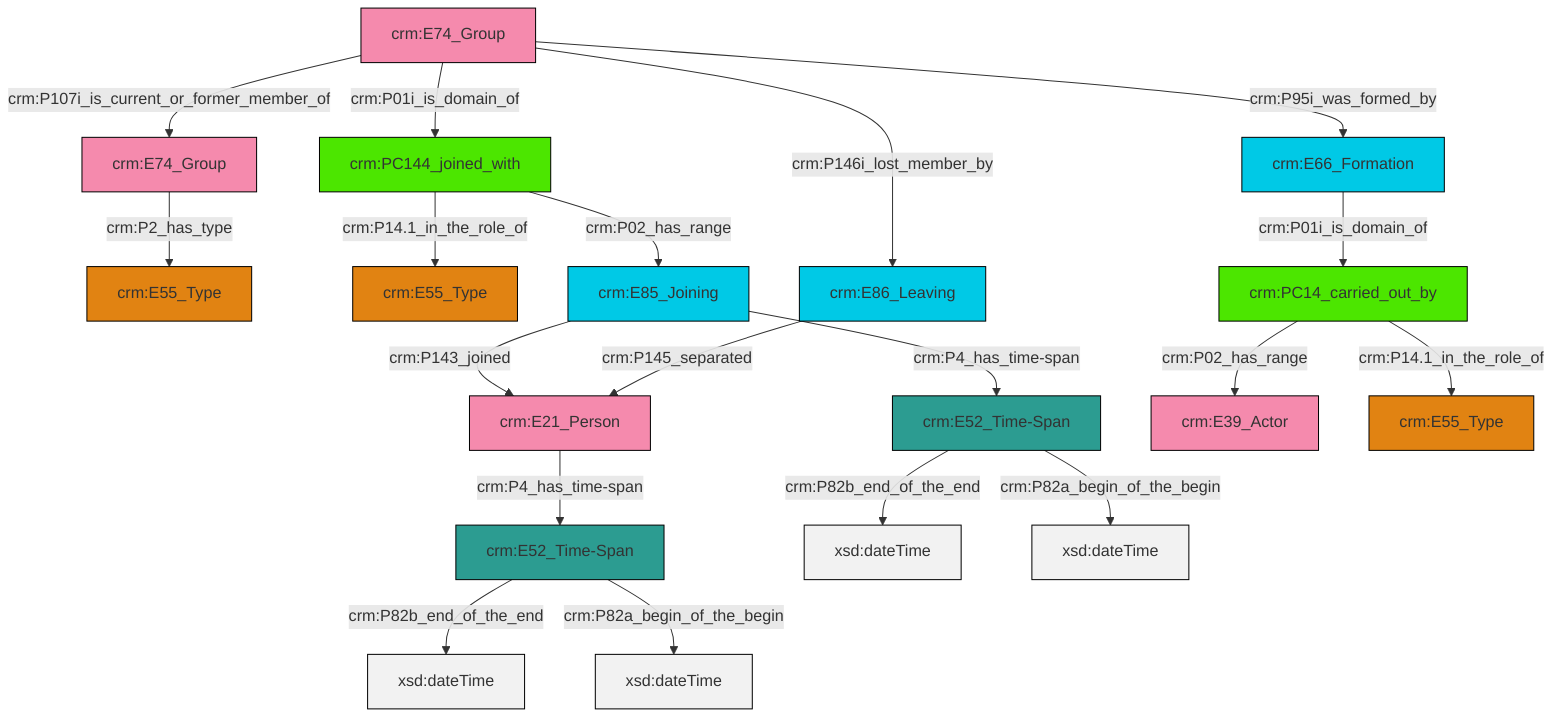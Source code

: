 graph TD
classDef Literal fill:#f2f2f2,stroke:#000000;
classDef CRM_Entity fill:#FFFFFF,stroke:#000000;
classDef Temporal_Entity fill:#00C9E6, stroke:#000000;
classDef Type fill:#E18312, stroke:#000000;
classDef Time-Span fill:#2C9C91, stroke:#000000;
classDef Appellation fill:#FFEB7F, stroke:#000000;
classDef Place fill:#008836, stroke:#000000;
classDef Persistent_Item fill:#B266B2, stroke:#000000;
classDef Conceptual_Object fill:#FFD700, stroke:#000000;
classDef Physical_Thing fill:#D2B48C, stroke:#000000;
classDef Actor fill:#f58aad, stroke:#000000;
classDef PC_Classes fill:#4ce600, stroke:#000000;
classDef Multi fill:#cccccc,stroke:#000000;

5["crm:E74_Group"]:::Actor -->|crm:P2_has_type| 0["crm:E55_Type"]:::Type
8["crm:E85_Joining"]:::Temporal_Entity -->|crm:P143_joined| 9["crm:E21_Person"]:::Actor
8["crm:E85_Joining"]:::Temporal_Entity -->|crm:P4_has_time-span| 13["crm:E52_Time-Span"]:::Time-Span
15["crm:PC14_carried_out_by"]:::PC_Classes -->|crm:P02_has_range| 16["crm:E39_Actor"]:::Actor
17["crm:E74_Group"]:::Actor -->|crm:P107i_is_current_or_former_member_of| 5["crm:E74_Group"]:::Actor
17["crm:E74_Group"]:::Actor -->|crm:P01i_is_domain_of| 21["crm:PC144_joined_with"]:::PC_Classes
21["crm:PC144_joined_with"]:::PC_Classes -->|crm:P02_has_range| 8["crm:E85_Joining"]:::Temporal_Entity
13["crm:E52_Time-Span"]:::Time-Span -->|crm:P82b_end_of_the_end| 24[xsd:dateTime]:::Literal
11["crm:E52_Time-Span"]:::Time-Span -->|crm:P82b_end_of_the_end| 26[xsd:dateTime]:::Literal
17["crm:E74_Group"]:::Actor -->|crm:P146i_lost_member_by| 19["crm:E86_Leaving"]:::Temporal_Entity
15["crm:PC14_carried_out_by"]:::PC_Classes -->|crm:P14.1_in_the_role_of| 28["crm:E55_Type"]:::Type
6["crm:E66_Formation"]:::Temporal_Entity -->|crm:P01i_is_domain_of| 15["crm:PC14_carried_out_by"]:::PC_Classes
11["crm:E52_Time-Span"]:::Time-Span -->|crm:P82a_begin_of_the_begin| 30[xsd:dateTime]:::Literal
17["crm:E74_Group"]:::Actor -->|crm:P95i_was_formed_by| 6["crm:E66_Formation"]:::Temporal_Entity
9["crm:E21_Person"]:::Actor -->|crm:P4_has_time-span| 11["crm:E52_Time-Span"]:::Time-Span
13["crm:E52_Time-Span"]:::Time-Span -->|crm:P82a_begin_of_the_begin| 32[xsd:dateTime]:::Literal
19["crm:E86_Leaving"]:::Temporal_Entity -->|crm:P145_separated| 9["crm:E21_Person"]:::Actor
21["crm:PC144_joined_with"]:::PC_Classes -->|crm:P14.1_in_the_role_of| 3["crm:E55_Type"]:::Type